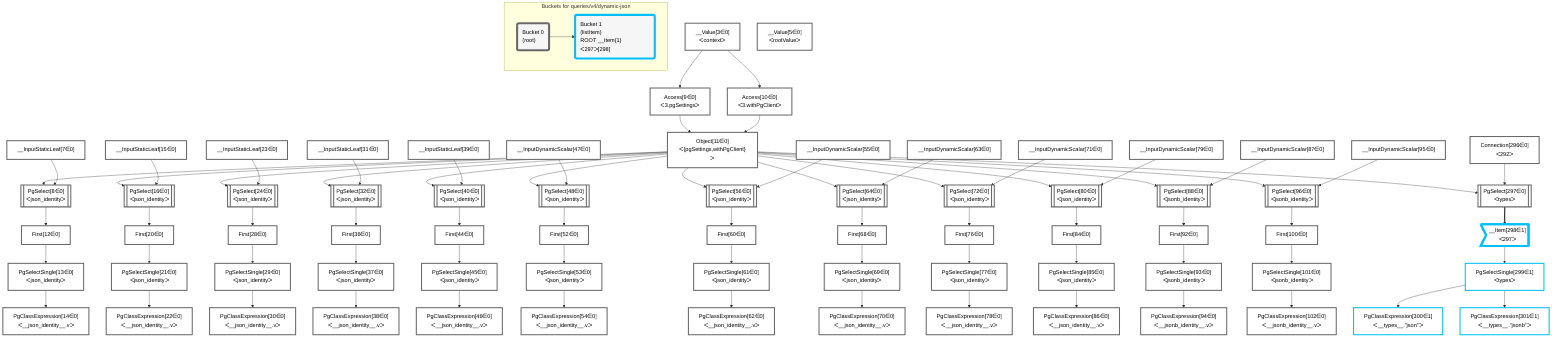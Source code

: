 graph TD
    classDef path fill:#eee,stroke:#000,color:#000
    classDef plan fill:#fff,stroke-width:3px,color:#000
    classDef itemplan fill:#fff,stroke-width:6px,color:#000
    classDef sideeffectplan fill:#f00,stroke-width:6px,color:#000
    classDef bucket fill:#f6f6f6,color:#000,stroke-width:6px,text-align:left


    %% define steps
    __Value3["__Value[3∈0]<br />ᐸcontextᐳ"]:::plan
    __Value5["__Value[5∈0]<br />ᐸrootValueᐳ"]:::plan
    __InputStaticLeaf7["__InputStaticLeaf[7∈0]"]:::plan
    Access9["Access[9∈0]<br />ᐸ3.pgSettingsᐳ"]:::plan
    Access10["Access[10∈0]<br />ᐸ3.withPgClientᐳ"]:::plan
    Object11["Object[11∈0]<br />ᐸ{pgSettings,withPgClient}ᐳ"]:::plan
    PgSelect8[["PgSelect[8∈0]<br />ᐸjson_identityᐳ"]]:::plan
    First12["First[12∈0]"]:::plan
    PgSelectSingle13["PgSelectSingle[13∈0]<br />ᐸjson_identityᐳ"]:::plan
    PgClassExpression14["PgClassExpression[14∈0]<br />ᐸ__json_identity__.vᐳ"]:::plan
    __InputStaticLeaf15["__InputStaticLeaf[15∈0]"]:::plan
    PgSelect16[["PgSelect[16∈0]<br />ᐸjson_identityᐳ"]]:::plan
    First20["First[20∈0]"]:::plan
    PgSelectSingle21["PgSelectSingle[21∈0]<br />ᐸjson_identityᐳ"]:::plan
    PgClassExpression22["PgClassExpression[22∈0]<br />ᐸ__json_identity__.vᐳ"]:::plan
    __InputStaticLeaf23["__InputStaticLeaf[23∈0]"]:::plan
    PgSelect24[["PgSelect[24∈0]<br />ᐸjson_identityᐳ"]]:::plan
    First28["First[28∈0]"]:::plan
    PgSelectSingle29["PgSelectSingle[29∈0]<br />ᐸjson_identityᐳ"]:::plan
    PgClassExpression30["PgClassExpression[30∈0]<br />ᐸ__json_identity__.vᐳ"]:::plan
    __InputStaticLeaf31["__InputStaticLeaf[31∈0]"]:::plan
    PgSelect32[["PgSelect[32∈0]<br />ᐸjson_identityᐳ"]]:::plan
    First36["First[36∈0]"]:::plan
    PgSelectSingle37["PgSelectSingle[37∈0]<br />ᐸjson_identityᐳ"]:::plan
    PgClassExpression38["PgClassExpression[38∈0]<br />ᐸ__json_identity__.vᐳ"]:::plan
    __InputStaticLeaf39["__InputStaticLeaf[39∈0]"]:::plan
    PgSelect40[["PgSelect[40∈0]<br />ᐸjson_identityᐳ"]]:::plan
    First44["First[44∈0]"]:::plan
    PgSelectSingle45["PgSelectSingle[45∈0]<br />ᐸjson_identityᐳ"]:::plan
    PgClassExpression46["PgClassExpression[46∈0]<br />ᐸ__json_identity__.vᐳ"]:::plan
    __InputDynamicScalar47["__InputDynamicScalar[47∈0]"]:::plan
    PgSelect48[["PgSelect[48∈0]<br />ᐸjson_identityᐳ"]]:::plan
    First52["First[52∈0]"]:::plan
    PgSelectSingle53["PgSelectSingle[53∈0]<br />ᐸjson_identityᐳ"]:::plan
    PgClassExpression54["PgClassExpression[54∈0]<br />ᐸ__json_identity__.vᐳ"]:::plan
    __InputDynamicScalar55["__InputDynamicScalar[55∈0]"]:::plan
    PgSelect56[["PgSelect[56∈0]<br />ᐸjson_identityᐳ"]]:::plan
    First60["First[60∈0]"]:::plan
    PgSelectSingle61["PgSelectSingle[61∈0]<br />ᐸjson_identityᐳ"]:::plan
    PgClassExpression62["PgClassExpression[62∈0]<br />ᐸ__json_identity__.vᐳ"]:::plan
    __InputDynamicScalar63["__InputDynamicScalar[63∈0]"]:::plan
    PgSelect64[["PgSelect[64∈0]<br />ᐸjson_identityᐳ"]]:::plan
    First68["First[68∈0]"]:::plan
    PgSelectSingle69["PgSelectSingle[69∈0]<br />ᐸjson_identityᐳ"]:::plan
    PgClassExpression70["PgClassExpression[70∈0]<br />ᐸ__json_identity__.vᐳ"]:::plan
    __InputDynamicScalar71["__InputDynamicScalar[71∈0]"]:::plan
    PgSelect72[["PgSelect[72∈0]<br />ᐸjson_identityᐳ"]]:::plan
    First76["First[76∈0]"]:::plan
    PgSelectSingle77["PgSelectSingle[77∈0]<br />ᐸjson_identityᐳ"]:::plan
    PgClassExpression78["PgClassExpression[78∈0]<br />ᐸ__json_identity__.vᐳ"]:::plan
    __InputDynamicScalar79["__InputDynamicScalar[79∈0]"]:::plan
    PgSelect80[["PgSelect[80∈0]<br />ᐸjson_identityᐳ"]]:::plan
    First84["First[84∈0]"]:::plan
    PgSelectSingle85["PgSelectSingle[85∈0]<br />ᐸjson_identityᐳ"]:::plan
    PgClassExpression86["PgClassExpression[86∈0]<br />ᐸ__json_identity__.vᐳ"]:::plan
    __InputDynamicScalar87["__InputDynamicScalar[87∈0]"]:::plan
    PgSelect88[["PgSelect[88∈0]<br />ᐸjsonb_identityᐳ"]]:::plan
    First92["First[92∈0]"]:::plan
    PgSelectSingle93["PgSelectSingle[93∈0]<br />ᐸjsonb_identityᐳ"]:::plan
    PgClassExpression94["PgClassExpression[94∈0]<br />ᐸ__jsonb_identity__.vᐳ"]:::plan
    __InputDynamicScalar95["__InputDynamicScalar[95∈0]"]:::plan
    PgSelect96[["PgSelect[96∈0]<br />ᐸjsonb_identityᐳ"]]:::plan
    First100["First[100∈0]"]:::plan
    PgSelectSingle101["PgSelectSingle[101∈0]<br />ᐸjsonb_identityᐳ"]:::plan
    PgClassExpression102["PgClassExpression[102∈0]<br />ᐸ__jsonb_identity__.vᐳ"]:::plan
    Connection296["Connection[296∈0]<br />ᐸ292ᐳ"]:::plan
    PgSelect297[["PgSelect[297∈0]<br />ᐸtypesᐳ"]]:::plan
    __Item298>"__Item[298∈1]<br />ᐸ297ᐳ"]:::itemplan
    PgSelectSingle299["PgSelectSingle[299∈1]<br />ᐸtypesᐳ"]:::plan
    PgClassExpression300["PgClassExpression[300∈1]<br />ᐸ__types__.”json”ᐳ"]:::plan
    PgClassExpression301["PgClassExpression[301∈1]<br />ᐸ__types__.”jsonb”ᐳ"]:::plan

    %% plan dependencies
    __Value3 --> Access9
    __Value3 --> Access10
    Access9 & Access10 --> Object11
    Object11 & __InputStaticLeaf7 --> PgSelect8
    PgSelect8 --> First12
    First12 --> PgSelectSingle13
    PgSelectSingle13 --> PgClassExpression14
    Object11 & __InputStaticLeaf15 --> PgSelect16
    PgSelect16 --> First20
    First20 --> PgSelectSingle21
    PgSelectSingle21 --> PgClassExpression22
    Object11 & __InputStaticLeaf23 --> PgSelect24
    PgSelect24 --> First28
    First28 --> PgSelectSingle29
    PgSelectSingle29 --> PgClassExpression30
    Object11 & __InputStaticLeaf31 --> PgSelect32
    PgSelect32 --> First36
    First36 --> PgSelectSingle37
    PgSelectSingle37 --> PgClassExpression38
    Object11 & __InputStaticLeaf39 --> PgSelect40
    PgSelect40 --> First44
    First44 --> PgSelectSingle45
    PgSelectSingle45 --> PgClassExpression46
    Object11 & __InputDynamicScalar47 --> PgSelect48
    PgSelect48 --> First52
    First52 --> PgSelectSingle53
    PgSelectSingle53 --> PgClassExpression54
    Object11 & __InputDynamicScalar55 --> PgSelect56
    PgSelect56 --> First60
    First60 --> PgSelectSingle61
    PgSelectSingle61 --> PgClassExpression62
    Object11 & __InputDynamicScalar63 --> PgSelect64
    PgSelect64 --> First68
    First68 --> PgSelectSingle69
    PgSelectSingle69 --> PgClassExpression70
    Object11 & __InputDynamicScalar71 --> PgSelect72
    PgSelect72 --> First76
    First76 --> PgSelectSingle77
    PgSelectSingle77 --> PgClassExpression78
    Object11 & __InputDynamicScalar79 --> PgSelect80
    PgSelect80 --> First84
    First84 --> PgSelectSingle85
    PgSelectSingle85 --> PgClassExpression86
    Object11 & __InputDynamicScalar87 --> PgSelect88
    PgSelect88 --> First92
    First92 --> PgSelectSingle93
    PgSelectSingle93 --> PgClassExpression94
    Object11 & __InputDynamicScalar95 --> PgSelect96
    PgSelect96 --> First100
    First100 --> PgSelectSingle101
    PgSelectSingle101 --> PgClassExpression102
    Object11 & Connection296 --> PgSelect297
    PgSelect297 ==> __Item298
    __Item298 --> PgSelectSingle299
    PgSelectSingle299 --> PgClassExpression300
    PgSelectSingle299 --> PgClassExpression301

    subgraph "Buckets for queries/v4/dynamic-json"
    Bucket0("Bucket 0<br />(root)"):::bucket
    classDef bucket0 stroke:#696969
    class Bucket0,__Value3,__Value5,__InputStaticLeaf7,PgSelect8,Access9,Access10,Object11,First12,PgSelectSingle13,PgClassExpression14,__InputStaticLeaf15,PgSelect16,First20,PgSelectSingle21,PgClassExpression22,__InputStaticLeaf23,PgSelect24,First28,PgSelectSingle29,PgClassExpression30,__InputStaticLeaf31,PgSelect32,First36,PgSelectSingle37,PgClassExpression38,__InputStaticLeaf39,PgSelect40,First44,PgSelectSingle45,PgClassExpression46,__InputDynamicScalar47,PgSelect48,First52,PgSelectSingle53,PgClassExpression54,__InputDynamicScalar55,PgSelect56,First60,PgSelectSingle61,PgClassExpression62,__InputDynamicScalar63,PgSelect64,First68,PgSelectSingle69,PgClassExpression70,__InputDynamicScalar71,PgSelect72,First76,PgSelectSingle77,PgClassExpression78,__InputDynamicScalar79,PgSelect80,First84,PgSelectSingle85,PgClassExpression86,__InputDynamicScalar87,PgSelect88,First92,PgSelectSingle93,PgClassExpression94,__InputDynamicScalar95,PgSelect96,First100,PgSelectSingle101,PgClassExpression102,Connection296,PgSelect297 bucket0
    Bucket1("Bucket 1<br />(listItem)<br />ROOT __Item{1}ᐸ297ᐳ[298]"):::bucket
    classDef bucket1 stroke:#00bfff
    class Bucket1,__Item298,PgSelectSingle299,PgClassExpression300,PgClassExpression301 bucket1
    Bucket0 --> Bucket1
    end